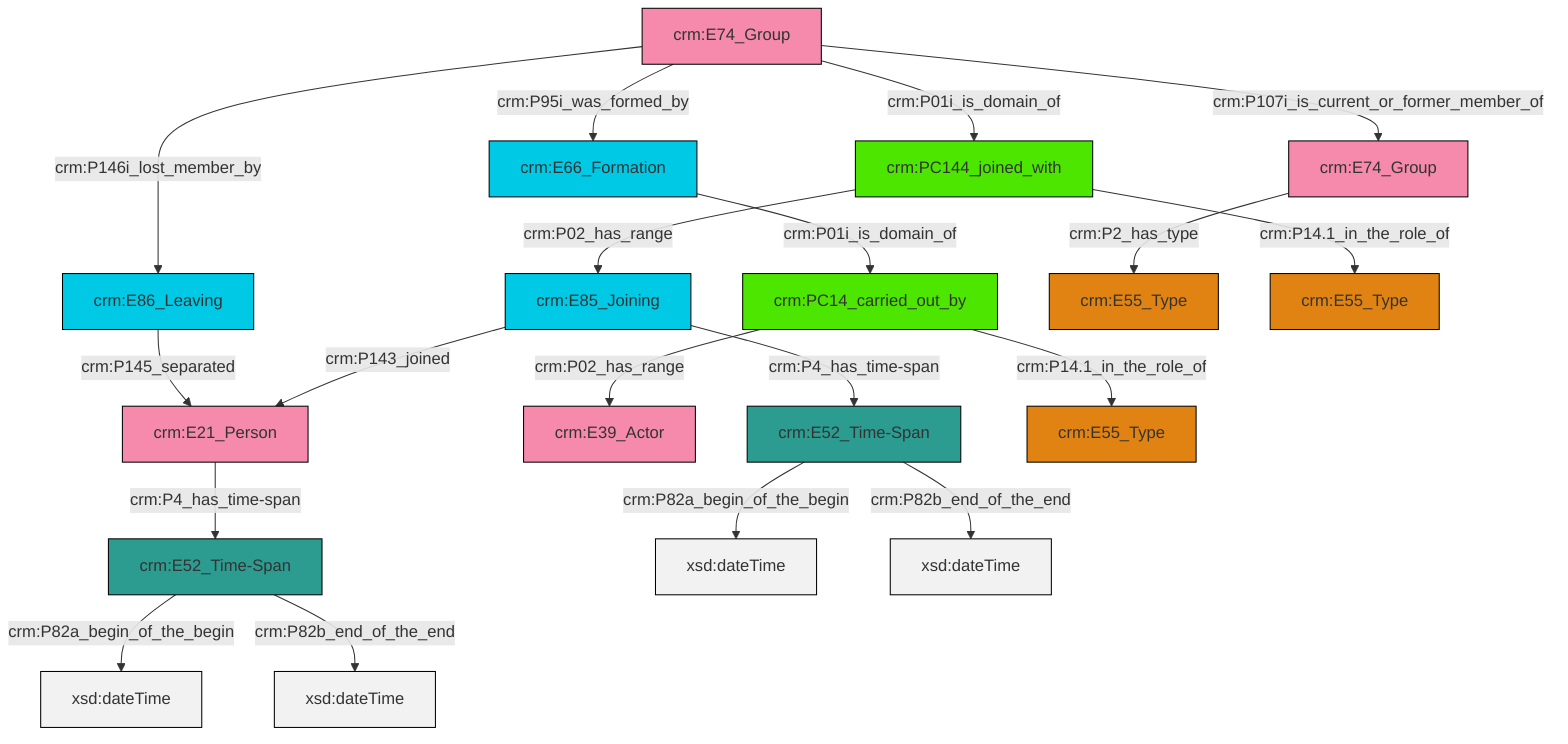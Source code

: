 graph TD
classDef Literal fill:#f2f2f2,stroke:#000000;
classDef CRM_Entity fill:#FFFFFF,stroke:#000000;
classDef Temporal_Entity fill:#00C9E6, stroke:#000000;
classDef Type fill:#E18312, stroke:#000000;
classDef Time-Span fill:#2C9C91, stroke:#000000;
classDef Appellation fill:#FFEB7F, stroke:#000000;
classDef Place fill:#008836, stroke:#000000;
classDef Persistent_Item fill:#B266B2, stroke:#000000;
classDef Conceptual_Object fill:#FFD700, stroke:#000000;
classDef Physical_Thing fill:#D2B48C, stroke:#000000;
classDef Actor fill:#f58aad, stroke:#000000;
classDef PC_Classes fill:#4ce600, stroke:#000000;
classDef Multi fill:#cccccc,stroke:#000000;

0["crm:E74_Group"]:::Actor -->|crm:P01i_is_domain_of| 1["crm:PC144_joined_with"]:::PC_Classes
2["crm:E86_Leaving"]:::Temporal_Entity -->|crm:P145_separated| 3["crm:E21_Person"]:::Actor
4["crm:E66_Formation"]:::Temporal_Entity -->|crm:P01i_is_domain_of| 5["crm:PC14_carried_out_by"]:::PC_Classes
6["crm:E85_Joining"]:::Temporal_Entity -->|crm:P143_joined| 3["crm:E21_Person"]:::Actor
3["crm:E21_Person"]:::Actor -->|crm:P4_has_time-span| 8["crm:E52_Time-Span"]:::Time-Span
1["crm:PC144_joined_with"]:::PC_Classes -->|crm:P02_has_range| 6["crm:E85_Joining"]:::Temporal_Entity
5["crm:PC14_carried_out_by"]:::PC_Classes -->|crm:P02_has_range| 10["crm:E39_Actor"]:::Actor
0["crm:E74_Group"]:::Actor -->|crm:P95i_was_formed_by| 4["crm:E66_Formation"]:::Temporal_Entity
8["crm:E52_Time-Span"]:::Time-Span -->|crm:P82a_begin_of_the_begin| 16[xsd:dateTime]:::Literal
17["crm:E52_Time-Span"]:::Time-Span -->|crm:P82a_begin_of_the_begin| 18[xsd:dateTime]:::Literal
8["crm:E52_Time-Span"]:::Time-Span -->|crm:P82b_end_of_the_end| 19[xsd:dateTime]:::Literal
1["crm:PC144_joined_with"]:::PC_Classes -->|crm:P14.1_in_the_role_of| 22["crm:E55_Type"]:::Type
0["crm:E74_Group"]:::Actor -->|crm:P146i_lost_member_by| 2["crm:E86_Leaving"]:::Temporal_Entity
5["crm:PC14_carried_out_by"]:::PC_Classes -->|crm:P14.1_in_the_role_of| 20["crm:E55_Type"]:::Type
6["crm:E85_Joining"]:::Temporal_Entity -->|crm:P4_has_time-span| 17["crm:E52_Time-Span"]:::Time-Span
0["crm:E74_Group"]:::Actor -->|crm:P107i_is_current_or_former_member_of| 27["crm:E74_Group"]:::Actor
27["crm:E74_Group"]:::Actor -->|crm:P2_has_type| 13["crm:E55_Type"]:::Type
17["crm:E52_Time-Span"]:::Time-Span -->|crm:P82b_end_of_the_end| 33[xsd:dateTime]:::Literal